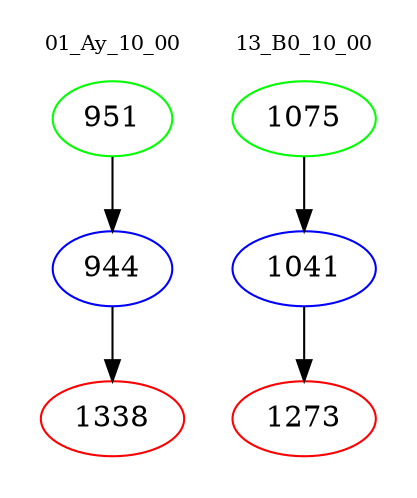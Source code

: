 digraph{
subgraph cluster_0 {
color = white
label = "01_Ay_10_00";
fontsize=10;
T0_951 [label="951", color="green"]
T0_951 -> T0_944 [color="black"]
T0_944 [label="944", color="blue"]
T0_944 -> T0_1338 [color="black"]
T0_1338 [label="1338", color="red"]
}
subgraph cluster_1 {
color = white
label = "13_B0_10_00";
fontsize=10;
T1_1075 [label="1075", color="green"]
T1_1075 -> T1_1041 [color="black"]
T1_1041 [label="1041", color="blue"]
T1_1041 -> T1_1273 [color="black"]
T1_1273 [label="1273", color="red"]
}
}
